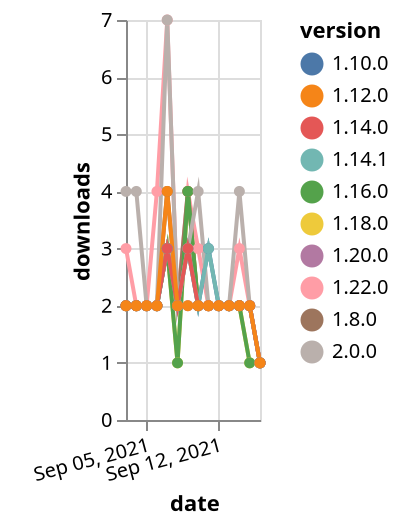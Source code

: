 {"$schema": "https://vega.github.io/schema/vega-lite/v5.json", "description": "A simple bar chart with embedded data.", "data": {"values": [{"date": "2021-09-03", "total": 1618, "delta": 2, "version": "1.18.0"}, {"date": "2021-09-04", "total": 1620, "delta": 2, "version": "1.18.0"}, {"date": "2021-09-05", "total": 1622, "delta": 2, "version": "1.18.0"}, {"date": "2021-09-06", "total": 1624, "delta": 2, "version": "1.18.0"}, {"date": "2021-09-07", "total": 1627, "delta": 3, "version": "1.18.0"}, {"date": "2021-09-08", "total": 1628, "delta": 1, "version": "1.18.0"}, {"date": "2021-09-09", "total": 1632, "delta": 4, "version": "1.18.0"}, {"date": "2021-09-10", "total": 1634, "delta": 2, "version": "1.18.0"}, {"date": "2021-09-11", "total": 1636, "delta": 2, "version": "1.18.0"}, {"date": "2021-09-12", "total": 1638, "delta": 2, "version": "1.18.0"}, {"date": "2021-09-13", "total": 1640, "delta": 2, "version": "1.18.0"}, {"date": "2021-09-14", "total": 1642, "delta": 2, "version": "1.18.0"}, {"date": "2021-09-15", "total": 1643, "delta": 1, "version": "1.18.0"}, {"date": "2021-09-16", "total": 1644, "delta": 1, "version": "1.18.0"}, {"date": "2021-09-03", "total": 830, "delta": 3, "version": "1.22.0"}, {"date": "2021-09-04", "total": 832, "delta": 2, "version": "1.22.0"}, {"date": "2021-09-05", "total": 834, "delta": 2, "version": "1.22.0"}, {"date": "2021-09-06", "total": 838, "delta": 4, "version": "1.22.0"}, {"date": "2021-09-07", "total": 845, "delta": 7, "version": "1.22.0"}, {"date": "2021-09-08", "total": 847, "delta": 2, "version": "1.22.0"}, {"date": "2021-09-09", "total": 851, "delta": 4, "version": "1.22.0"}, {"date": "2021-09-10", "total": 854, "delta": 3, "version": "1.22.0"}, {"date": "2021-09-11", "total": 856, "delta": 2, "version": "1.22.0"}, {"date": "2021-09-12", "total": 858, "delta": 2, "version": "1.22.0"}, {"date": "2021-09-13", "total": 860, "delta": 2, "version": "1.22.0"}, {"date": "2021-09-14", "total": 863, "delta": 3, "version": "1.22.0"}, {"date": "2021-09-15", "total": 865, "delta": 2, "version": "1.22.0"}, {"date": "2021-09-16", "total": 866, "delta": 1, "version": "1.22.0"}, {"date": "2021-09-03", "total": 3350, "delta": 2, "version": "1.8.0"}, {"date": "2021-09-04", "total": 3352, "delta": 2, "version": "1.8.0"}, {"date": "2021-09-05", "total": 3354, "delta": 2, "version": "1.8.0"}, {"date": "2021-09-06", "total": 3356, "delta": 2, "version": "1.8.0"}, {"date": "2021-09-07", "total": 3360, "delta": 4, "version": "1.8.0"}, {"date": "2021-09-08", "total": 3362, "delta": 2, "version": "1.8.0"}, {"date": "2021-09-09", "total": 3366, "delta": 4, "version": "1.8.0"}, {"date": "2021-09-10", "total": 3368, "delta": 2, "version": "1.8.0"}, {"date": "2021-09-11", "total": 3370, "delta": 2, "version": "1.8.0"}, {"date": "2021-09-12", "total": 3372, "delta": 2, "version": "1.8.0"}, {"date": "2021-09-13", "total": 3374, "delta": 2, "version": "1.8.0"}, {"date": "2021-09-14", "total": 3376, "delta": 2, "version": "1.8.0"}, {"date": "2021-09-15", "total": 3378, "delta": 2, "version": "1.8.0"}, {"date": "2021-09-16", "total": 3379, "delta": 1, "version": "1.8.0"}, {"date": "2021-09-03", "total": 2739, "delta": 2, "version": "1.10.0"}, {"date": "2021-09-04", "total": 2741, "delta": 2, "version": "1.10.0"}, {"date": "2021-09-05", "total": 2743, "delta": 2, "version": "1.10.0"}, {"date": "2021-09-06", "total": 2745, "delta": 2, "version": "1.10.0"}, {"date": "2021-09-07", "total": 2748, "delta": 3, "version": "1.10.0"}, {"date": "2021-09-08", "total": 2750, "delta": 2, "version": "1.10.0"}, {"date": "2021-09-09", "total": 2753, "delta": 3, "version": "1.10.0"}, {"date": "2021-09-10", "total": 2755, "delta": 2, "version": "1.10.0"}, {"date": "2021-09-11", "total": 2758, "delta": 3, "version": "1.10.0"}, {"date": "2021-09-12", "total": 2760, "delta": 2, "version": "1.10.0"}, {"date": "2021-09-13", "total": 2762, "delta": 2, "version": "1.10.0"}, {"date": "2021-09-14", "total": 2764, "delta": 2, "version": "1.10.0"}, {"date": "2021-09-15", "total": 2766, "delta": 2, "version": "1.10.0"}, {"date": "2021-09-16", "total": 2767, "delta": 1, "version": "1.10.0"}, {"date": "2021-09-03", "total": 1026, "delta": 2, "version": "1.20.0"}, {"date": "2021-09-04", "total": 1028, "delta": 2, "version": "1.20.0"}, {"date": "2021-09-05", "total": 1030, "delta": 2, "version": "1.20.0"}, {"date": "2021-09-06", "total": 1032, "delta": 2, "version": "1.20.0"}, {"date": "2021-09-07", "total": 1035, "delta": 3, "version": "1.20.0"}, {"date": "2021-09-08", "total": 1037, "delta": 2, "version": "1.20.0"}, {"date": "2021-09-09", "total": 1039, "delta": 2, "version": "1.20.0"}, {"date": "2021-09-10", "total": 1041, "delta": 2, "version": "1.20.0"}, {"date": "2021-09-11", "total": 1043, "delta": 2, "version": "1.20.0"}, {"date": "2021-09-12", "total": 1045, "delta": 2, "version": "1.20.0"}, {"date": "2021-09-13", "total": 1047, "delta": 2, "version": "1.20.0"}, {"date": "2021-09-14", "total": 1049, "delta": 2, "version": "1.20.0"}, {"date": "2021-09-15", "total": 1051, "delta": 2, "version": "1.20.0"}, {"date": "2021-09-16", "total": 1052, "delta": 1, "version": "1.20.0"}, {"date": "2021-09-03", "total": 1702, "delta": 2, "version": "1.16.0"}, {"date": "2021-09-04", "total": 1704, "delta": 2, "version": "1.16.0"}, {"date": "2021-09-05", "total": 1706, "delta": 2, "version": "1.16.0"}, {"date": "2021-09-06", "total": 1708, "delta": 2, "version": "1.16.0"}, {"date": "2021-09-07", "total": 1711, "delta": 3, "version": "1.16.0"}, {"date": "2021-09-08", "total": 1712, "delta": 1, "version": "1.16.0"}, {"date": "2021-09-09", "total": 1716, "delta": 4, "version": "1.16.0"}, {"date": "2021-09-10", "total": 1718, "delta": 2, "version": "1.16.0"}, {"date": "2021-09-11", "total": 1720, "delta": 2, "version": "1.16.0"}, {"date": "2021-09-12", "total": 1722, "delta": 2, "version": "1.16.0"}, {"date": "2021-09-13", "total": 1724, "delta": 2, "version": "1.16.0"}, {"date": "2021-09-14", "total": 1726, "delta": 2, "version": "1.16.0"}, {"date": "2021-09-15", "total": 1727, "delta": 1, "version": "1.16.0"}, {"date": "2021-09-16", "total": 1728, "delta": 1, "version": "1.16.0"}, {"date": "2021-09-03", "total": 247, "delta": 4, "version": "2.0.0"}, {"date": "2021-09-04", "total": 251, "delta": 4, "version": "2.0.0"}, {"date": "2021-09-05", "total": 253, "delta": 2, "version": "2.0.0"}, {"date": "2021-09-06", "total": 255, "delta": 2, "version": "2.0.0"}, {"date": "2021-09-07", "total": 262, "delta": 7, "version": "2.0.0"}, {"date": "2021-09-08", "total": 264, "delta": 2, "version": "2.0.0"}, {"date": "2021-09-09", "total": 267, "delta": 3, "version": "2.0.0"}, {"date": "2021-09-10", "total": 271, "delta": 4, "version": "2.0.0"}, {"date": "2021-09-11", "total": 273, "delta": 2, "version": "2.0.0"}, {"date": "2021-09-12", "total": 275, "delta": 2, "version": "2.0.0"}, {"date": "2021-09-13", "total": 277, "delta": 2, "version": "2.0.0"}, {"date": "2021-09-14", "total": 281, "delta": 4, "version": "2.0.0"}, {"date": "2021-09-15", "total": 283, "delta": 2, "version": "2.0.0"}, {"date": "2021-09-16", "total": 284, "delta": 1, "version": "2.0.0"}, {"date": "2021-09-03", "total": 1912, "delta": 2, "version": "1.14.1"}, {"date": "2021-09-04", "total": 1914, "delta": 2, "version": "1.14.1"}, {"date": "2021-09-05", "total": 1916, "delta": 2, "version": "1.14.1"}, {"date": "2021-09-06", "total": 1918, "delta": 2, "version": "1.14.1"}, {"date": "2021-09-07", "total": 1921, "delta": 3, "version": "1.14.1"}, {"date": "2021-09-08", "total": 1923, "delta": 2, "version": "1.14.1"}, {"date": "2021-09-09", "total": 1926, "delta": 3, "version": "1.14.1"}, {"date": "2021-09-10", "total": 1928, "delta": 2, "version": "1.14.1"}, {"date": "2021-09-11", "total": 1931, "delta": 3, "version": "1.14.1"}, {"date": "2021-09-12", "total": 1933, "delta": 2, "version": "1.14.1"}, {"date": "2021-09-13", "total": 1935, "delta": 2, "version": "1.14.1"}, {"date": "2021-09-14", "total": 1937, "delta": 2, "version": "1.14.1"}, {"date": "2021-09-15", "total": 1939, "delta": 2, "version": "1.14.1"}, {"date": "2021-09-16", "total": 1940, "delta": 1, "version": "1.14.1"}, {"date": "2021-09-03", "total": 2186, "delta": 2, "version": "1.14.0"}, {"date": "2021-09-04", "total": 2188, "delta": 2, "version": "1.14.0"}, {"date": "2021-09-05", "total": 2190, "delta": 2, "version": "1.14.0"}, {"date": "2021-09-06", "total": 2192, "delta": 2, "version": "1.14.0"}, {"date": "2021-09-07", "total": 2195, "delta": 3, "version": "1.14.0"}, {"date": "2021-09-08", "total": 2197, "delta": 2, "version": "1.14.0"}, {"date": "2021-09-09", "total": 2200, "delta": 3, "version": "1.14.0"}, {"date": "2021-09-10", "total": 2202, "delta": 2, "version": "1.14.0"}, {"date": "2021-09-11", "total": 2204, "delta": 2, "version": "1.14.0"}, {"date": "2021-09-12", "total": 2206, "delta": 2, "version": "1.14.0"}, {"date": "2021-09-13", "total": 2208, "delta": 2, "version": "1.14.0"}, {"date": "2021-09-14", "total": 2210, "delta": 2, "version": "1.14.0"}, {"date": "2021-09-15", "total": 2212, "delta": 2, "version": "1.14.0"}, {"date": "2021-09-16", "total": 2213, "delta": 1, "version": "1.14.0"}, {"date": "2021-09-03", "total": 2458, "delta": 2, "version": "1.12.0"}, {"date": "2021-09-04", "total": 2460, "delta": 2, "version": "1.12.0"}, {"date": "2021-09-05", "total": 2462, "delta": 2, "version": "1.12.0"}, {"date": "2021-09-06", "total": 2464, "delta": 2, "version": "1.12.0"}, {"date": "2021-09-07", "total": 2468, "delta": 4, "version": "1.12.0"}, {"date": "2021-09-08", "total": 2470, "delta": 2, "version": "1.12.0"}, {"date": "2021-09-09", "total": 2472, "delta": 2, "version": "1.12.0"}, {"date": "2021-09-10", "total": 2474, "delta": 2, "version": "1.12.0"}, {"date": "2021-09-11", "total": 2476, "delta": 2, "version": "1.12.0"}, {"date": "2021-09-12", "total": 2478, "delta": 2, "version": "1.12.0"}, {"date": "2021-09-13", "total": 2480, "delta": 2, "version": "1.12.0"}, {"date": "2021-09-14", "total": 2482, "delta": 2, "version": "1.12.0"}, {"date": "2021-09-15", "total": 2484, "delta": 2, "version": "1.12.0"}, {"date": "2021-09-16", "total": 2485, "delta": 1, "version": "1.12.0"}]}, "width": "container", "mark": {"type": "line", "point": {"filled": true}}, "encoding": {"x": {"field": "date", "type": "temporal", "timeUnit": "yearmonthdate", "title": "date", "axis": {"labelAngle": -15}}, "y": {"field": "delta", "type": "quantitative", "title": "downloads"}, "color": {"field": "version", "type": "nominal"}, "tooltip": {"field": "delta"}}}